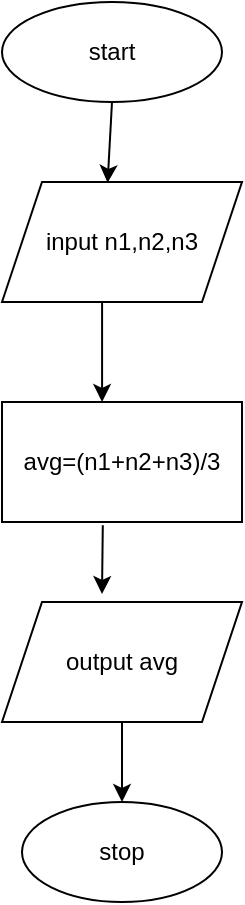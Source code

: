 <mxfile version="26.1.0">
  <diagram name="Page-1" id="Mj9DOutQoXno-hyXOlAq">
    <mxGraphModel dx="1050" dy="522" grid="1" gridSize="10" guides="1" tooltips="1" connect="1" arrows="1" fold="1" page="1" pageScale="1" pageWidth="850" pageHeight="1100" math="0" shadow="0">
      <root>
        <mxCell id="0" />
        <mxCell id="1" parent="0" />
        <mxCell id="kDIsPIRMyLHZB5SeznFk-1" value="start" style="ellipse;whiteSpace=wrap;html=1;" vertex="1" parent="1">
          <mxGeometry x="270" y="50" width="110" height="50" as="geometry" />
        </mxCell>
        <mxCell id="kDIsPIRMyLHZB5SeznFk-2" value="avg=(n1+n2+n3)/3" style="rounded=0;whiteSpace=wrap;html=1;" vertex="1" parent="1">
          <mxGeometry x="270" y="250" width="120" height="60" as="geometry" />
        </mxCell>
        <mxCell id="kDIsPIRMyLHZB5SeznFk-3" value="input n1,n2,n3" style="shape=parallelogram;perimeter=parallelogramPerimeter;whiteSpace=wrap;html=1;fixedSize=1;" vertex="1" parent="1">
          <mxGeometry x="270" y="140" width="120" height="60" as="geometry" />
        </mxCell>
        <mxCell id="kDIsPIRMyLHZB5SeznFk-4" value="output avg" style="shape=parallelogram;perimeter=parallelogramPerimeter;whiteSpace=wrap;html=1;fixedSize=1;" vertex="1" parent="1">
          <mxGeometry x="270" y="350" width="120" height="60" as="geometry" />
        </mxCell>
        <mxCell id="kDIsPIRMyLHZB5SeznFk-5" value="stop" style="ellipse;whiteSpace=wrap;html=1;" vertex="1" parent="1">
          <mxGeometry x="280" y="450" width="100" height="50" as="geometry" />
        </mxCell>
        <mxCell id="kDIsPIRMyLHZB5SeznFk-7" value="" style="endArrow=classic;html=1;rounded=0;exitX=0.5;exitY=1;exitDx=0;exitDy=0;entryX=0.44;entryY=0.007;entryDx=0;entryDy=0;entryPerimeter=0;" edge="1" parent="1" source="kDIsPIRMyLHZB5SeznFk-1" target="kDIsPIRMyLHZB5SeznFk-3">
          <mxGeometry width="50" height="50" relative="1" as="geometry">
            <mxPoint x="400" y="300" as="sourcePoint" />
            <mxPoint x="450" y="250" as="targetPoint" />
          </mxGeometry>
        </mxCell>
        <mxCell id="kDIsPIRMyLHZB5SeznFk-8" value="" style="endArrow=classic;html=1;rounded=0;exitX=0.417;exitY=1;exitDx=0;exitDy=0;exitPerimeter=0;entryX=0.417;entryY=0;entryDx=0;entryDy=0;entryPerimeter=0;" edge="1" parent="1" source="kDIsPIRMyLHZB5SeznFk-3" target="kDIsPIRMyLHZB5SeznFk-2">
          <mxGeometry width="50" height="50" relative="1" as="geometry">
            <mxPoint x="400" y="300" as="sourcePoint" />
            <mxPoint x="450" y="250" as="targetPoint" />
          </mxGeometry>
        </mxCell>
        <mxCell id="kDIsPIRMyLHZB5SeznFk-9" value="" style="endArrow=classic;html=1;rounded=0;exitX=0.42;exitY=1.027;exitDx=0;exitDy=0;exitPerimeter=0;" edge="1" parent="1" source="kDIsPIRMyLHZB5SeznFk-2">
          <mxGeometry width="50" height="50" relative="1" as="geometry">
            <mxPoint x="400" y="300" as="sourcePoint" />
            <mxPoint x="320" y="346" as="targetPoint" />
          </mxGeometry>
        </mxCell>
        <mxCell id="kDIsPIRMyLHZB5SeznFk-10" value="" style="endArrow=classic;html=1;rounded=0;exitX=0.5;exitY=1;exitDx=0;exitDy=0;entryX=0.5;entryY=0;entryDx=0;entryDy=0;" edge="1" parent="1" source="kDIsPIRMyLHZB5SeznFk-4" target="kDIsPIRMyLHZB5SeznFk-5">
          <mxGeometry width="50" height="50" relative="1" as="geometry">
            <mxPoint x="400" y="300" as="sourcePoint" />
            <mxPoint x="450" y="250" as="targetPoint" />
          </mxGeometry>
        </mxCell>
      </root>
    </mxGraphModel>
  </diagram>
</mxfile>
